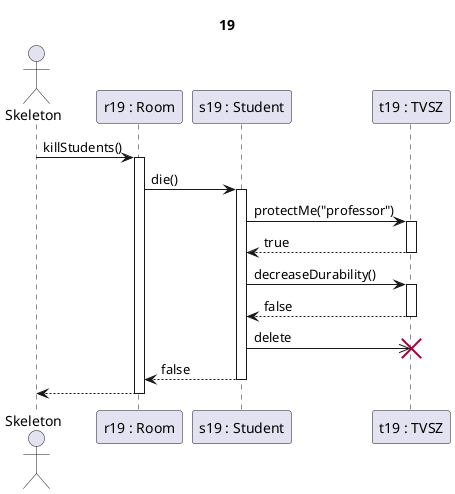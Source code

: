 @startuml oktato_tamad

title 19

actor Skeleton as sk
participant "r19 : Room" as r
participant "s19 : Student" as s
participant "t19 : TVSZ" as c

sk->r ++: killStudents()

r -> s ++: die()

s->c ++: protectMe("professor")
c-->s --: true

s->c ++: decreaseDurability()
c-->s --: false

s->>c !!: delete

s-->r --: false

r-->sk --:

@enduml